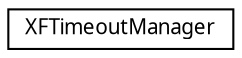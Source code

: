 digraph "Graphical Class Hierarchy"
{
  edge [fontname="Helvetia.ttf",fontsize="10",labelfontname="Helvetia.ttf",labelfontsize="10"];
  node [fontname="Helvetia.ttf",fontsize="10",shape=record];
  rankdir="LR";
  Node1 [label="XFTimeoutManager",height=0.2,width=0.4,color="black", fillcolor="white", style="filled",URL="$class_x_f_timeout_manager.html"];
}
